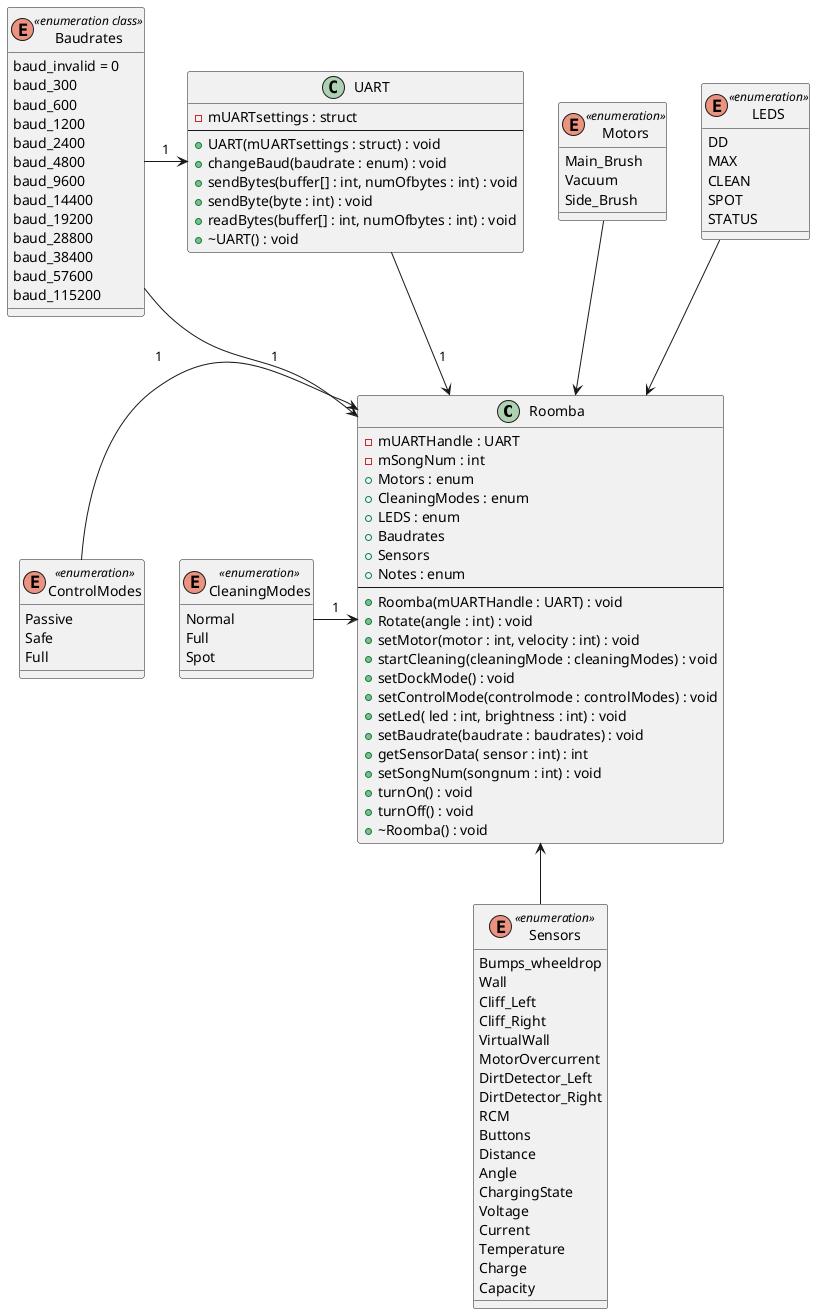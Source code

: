 @startuml Roomba

class Roomba 
class CleaningModes <<enumeration>>
class LEDS <<enumeration>>
class Motors <<enumeration>>
class ControlModes <<enumeration>>
class Sensors <<enumeration>>
interface UART
interface Baudrates <<enumeration class>>

Roomba <-left- CleaningModes : 1
Roomba <-up- LEDS
Roomba <-up- Motors 
Roomba <-left- ControlModes : 1
Roomba <-down- Sensors
Roomba <-up- UART : 1
Roomba <-left- Baudrates : 1


UART <-left- Baudrates : 1

class Roomba {
  - mUARTHandle : UART
  - mSongNum : int
  + Motors : enum
  + CleaningModes : enum
  + LEDS : enum
  + Baudrates
  + Sensors
  + Notes : enum
  --
  + Roomba(mUARTHandle : UART) : void
  + Rotate(angle : int) : void
  + setMotor(motor : int, velocity : int) : void
  + startCleaning(cleaningMode : cleaningModes) : void
  + setDockMode() : void
  + setControlMode(controlmode : controlModes) : void
  + setLed( led : int, brightness : int) : void
  + setBaudrate(baudrate : baudrates) : void
  + getSensorData( sensor : int) : int
  + setSongNum(songnum : int) : void
  + turnOn() : void
  + turnOff() : void
  + ~Roomba() : void
}

enum LEDS {
DD
MAX
CLEAN
SPOT
STATUS
}

enum Motors {
Main_Brush
Vacuum
Side_Brush
}

enum Baudrates {
baud_invalid = 0
baud_300
baud_600
baud_1200
baud_2400
baud_4800
baud_9600
baud_14400
baud_19200
baud_28800
baud_38400
baud_57600
baud_115200
}

class UART {
- mUARTsettings : struct
--
+ UART(mUARTsettings : struct) : void
+ changeBaud(baudrate : enum) : void
+ sendBytes(buffer[] : int, numOfbytes : int) : void
+ sendByte(byte : int) : void
+ readBytes(buffer[] : int, numOfbytes : int) : void
+ ~UART() : void
}

enum CleaningModes {
Normal
Full
Spot
}

enum ControlModes {
Passive
Safe
Full
}

enum Sensors {
Bumps_wheeldrop
Wall
Cliff_Left
Cliff_Right
VirtualWall
MotorOvercurrent
DirtDetector_Left
DirtDetector_Right
RCM
Buttons
Distance
Angle
ChargingState
Voltage
Current
Temperature
Charge
Capacity
}

@enduml